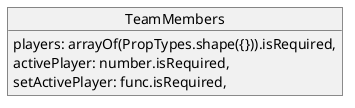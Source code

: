@startuml

object TeamMembers {
 players: arrayOf(PropTypes.shape({})).isRequired,
 activePlayer: number.isRequired,
 setActivePlayer: func.isRequired,
}

@enduml